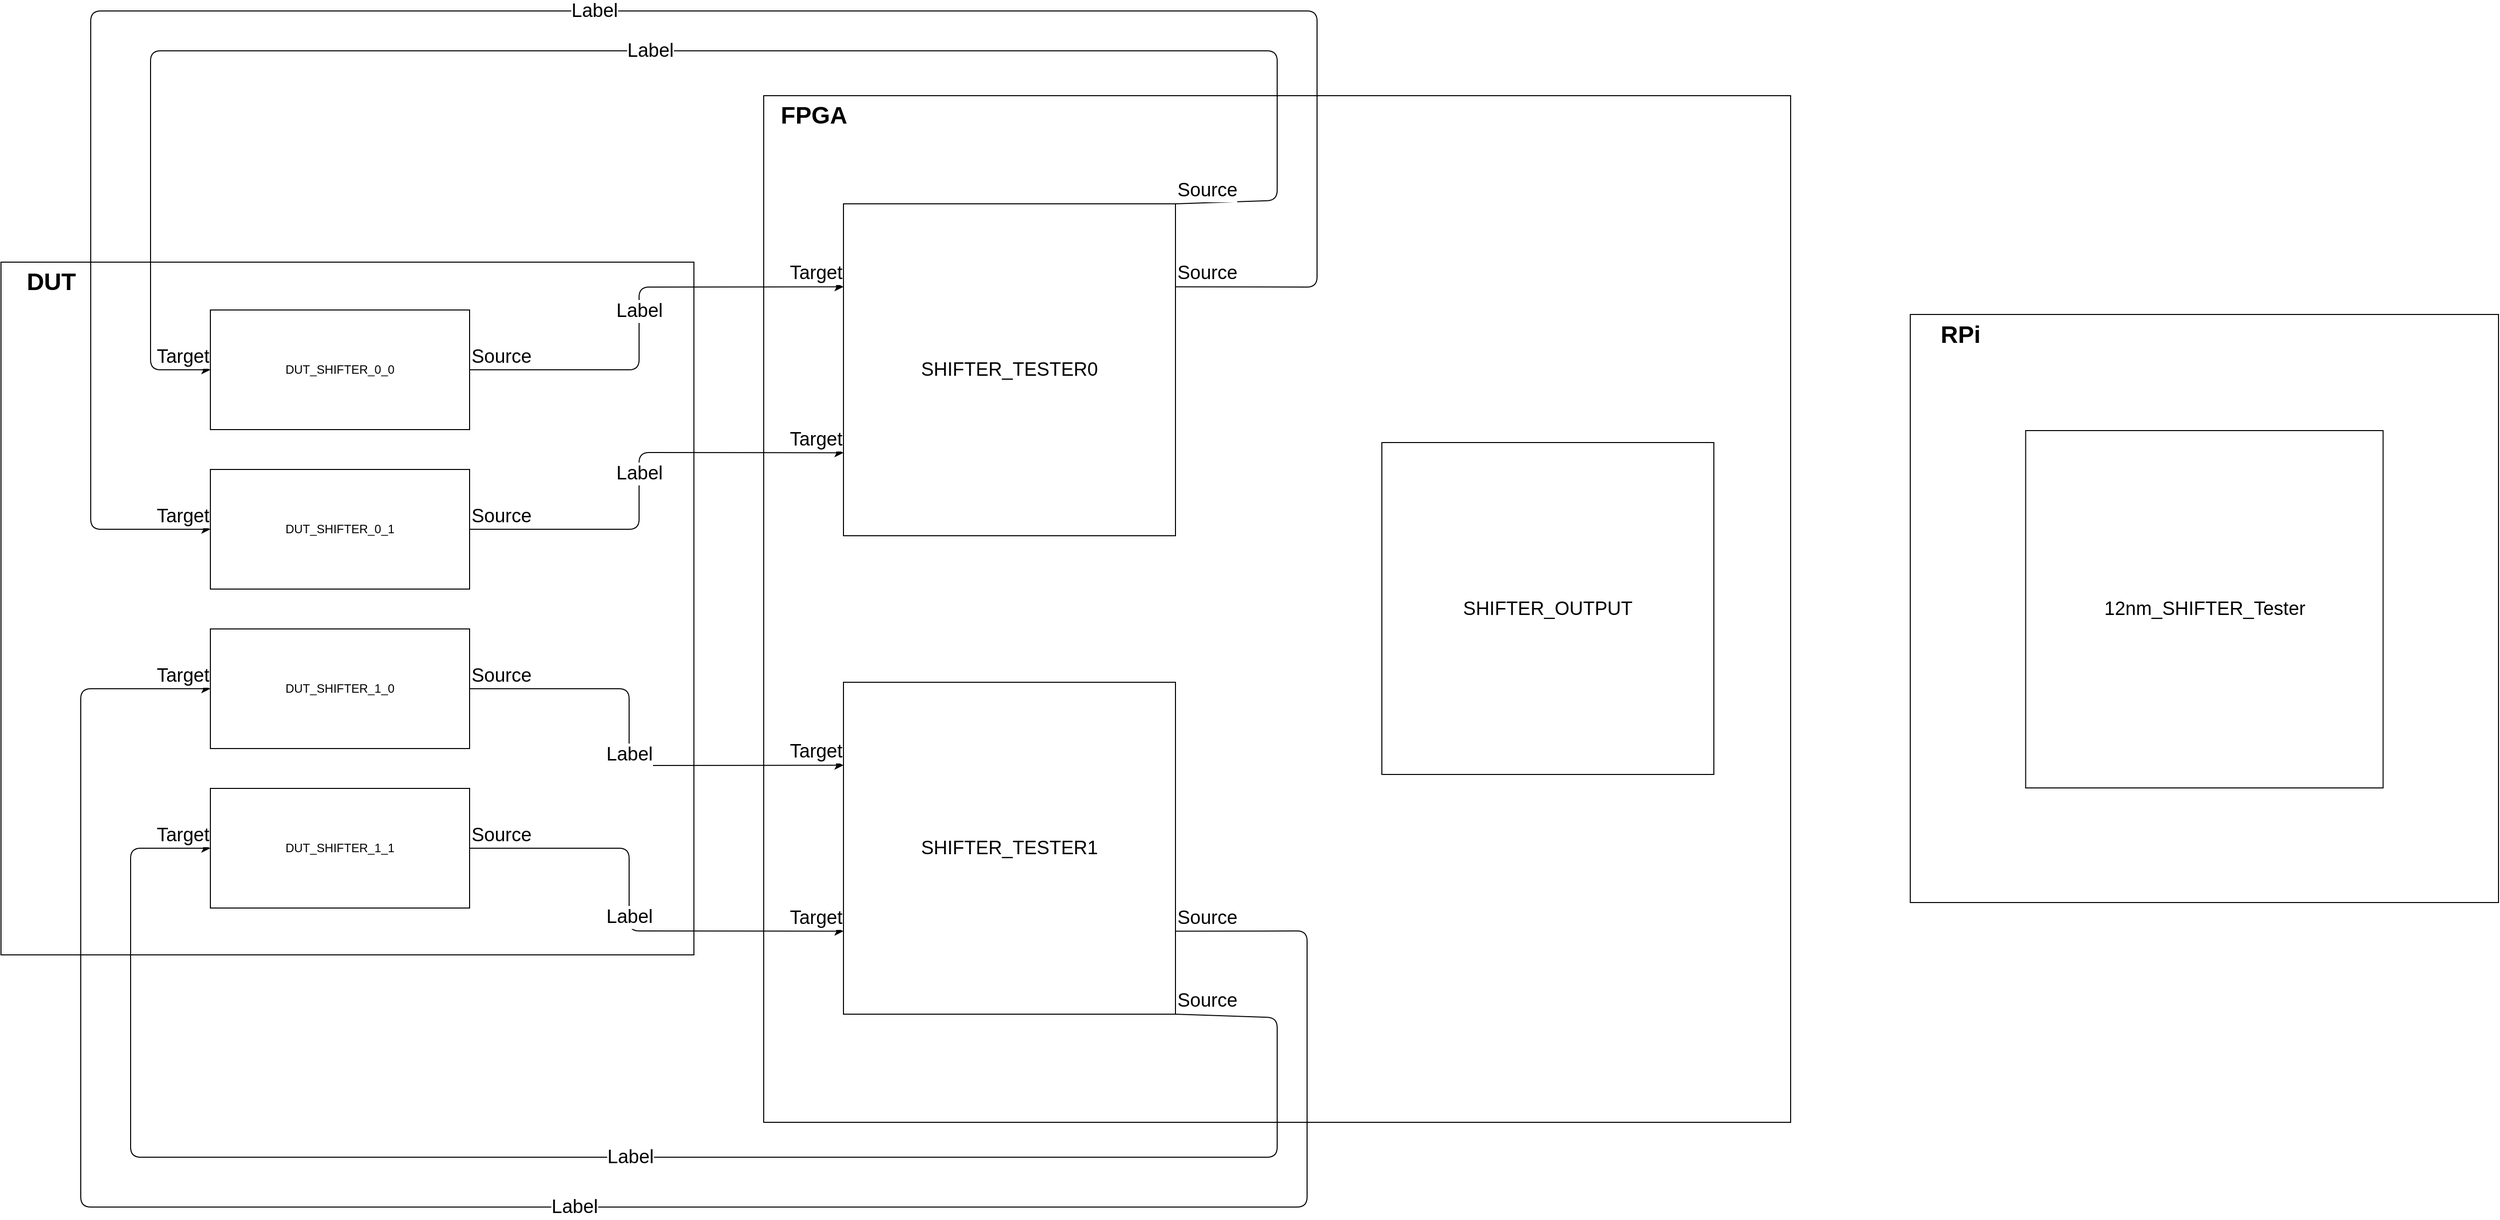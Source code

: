 <mxfile>
    <diagram id="ezDw3SVe5yeL0uPRfTzG" name="Page-1">
        <mxGraphModel dx="1717" dy="1206" grid="1" gridSize="10" guides="1" tooltips="1" connect="1" arrows="1" fold="1" page="1" pageScale="1" pageWidth="3300" pageHeight="2339" math="0" shadow="0">
            <root>
                <mxCell id="0"/>
                <mxCell id="1" parent="0"/>
                <mxCell id="14" value="" style="whiteSpace=wrap;html=1;aspect=fixed;fontSize=19;" vertex="1" parent="1">
                    <mxGeometry x="250" y="822" width="695" height="695" as="geometry"/>
                </mxCell>
                <mxCell id="4" value="DUT_SHIFTER_0_1" style="rounded=0;whiteSpace=wrap;html=1;" vertex="1" parent="1">
                    <mxGeometry x="460" y="1030" width="260" height="120" as="geometry"/>
                </mxCell>
                <mxCell id="5" value="DUT_SHIFTER_0_0" style="rounded=0;whiteSpace=wrap;html=1;" vertex="1" parent="1">
                    <mxGeometry x="460" y="870" width="260" height="120" as="geometry"/>
                </mxCell>
                <mxCell id="6" value="" style="whiteSpace=wrap;html=1;aspect=fixed;align=center;" vertex="1" parent="1">
                    <mxGeometry x="1015" y="655" width="1030" height="1030" as="geometry"/>
                </mxCell>
                <mxCell id="7" value="FPGA" style="text;strokeColor=none;fillColor=none;html=1;fontSize=24;fontStyle=1;verticalAlign=middle;align=center;" vertex="1" parent="1">
                    <mxGeometry x="1015" y="655" width="100" height="40" as="geometry"/>
                </mxCell>
                <mxCell id="8" value="&lt;font style=&quot;font-size: 19px;&quot;&gt;SHIFTER_TESTER0&lt;/font&gt;" style="whiteSpace=wrap;html=1;aspect=fixed;" vertex="1" parent="1">
                    <mxGeometry x="1095" y="763.5" width="333" height="333" as="geometry"/>
                </mxCell>
                <mxCell id="10" value="&lt;span style=&quot;font-size: 19px;&quot;&gt;SHIFTER_OUTPUT&lt;/span&gt;" style="whiteSpace=wrap;html=1;aspect=fixed;" vertex="1" parent="1">
                    <mxGeometry x="1635" y="1003" width="333" height="333" as="geometry"/>
                </mxCell>
                <mxCell id="11" value="" style="whiteSpace=wrap;html=1;aspect=fixed;fontSize=19;" vertex="1" parent="1">
                    <mxGeometry x="2165" y="874.5" width="590" height="590" as="geometry"/>
                </mxCell>
                <mxCell id="12" value="12nm_SHIFTER_Tester" style="whiteSpace=wrap;html=1;aspect=fixed;fontSize=19;" vertex="1" parent="1">
                    <mxGeometry x="2280.75" y="991" width="358.5" height="358.5" as="geometry"/>
                </mxCell>
                <mxCell id="13" value="RPi" style="text;strokeColor=none;fillColor=none;html=1;fontSize=24;fontStyle=1;verticalAlign=middle;align=center;" vertex="1" parent="1">
                    <mxGeometry x="2165" y="874.5" width="100" height="40" as="geometry"/>
                </mxCell>
                <mxCell id="15" value="DUT" style="text;strokeColor=none;fillColor=none;html=1;fontSize=24;fontStyle=1;verticalAlign=middle;align=center;" vertex="1" parent="1">
                    <mxGeometry x="250" y="822" width="100" height="40" as="geometry"/>
                </mxCell>
                <mxCell id="30" value="DUT_SHIFTER_1_1" style="rounded=0;whiteSpace=wrap;html=1;" vertex="1" parent="1">
                    <mxGeometry x="460" y="1350" width="260" height="120" as="geometry"/>
                </mxCell>
                <mxCell id="31" value="DUT_SHIFTER_1_0" style="rounded=0;whiteSpace=wrap;html=1;" vertex="1" parent="1">
                    <mxGeometry x="460" y="1190" width="260" height="120" as="geometry"/>
                </mxCell>
                <mxCell id="32" value="&lt;font style=&quot;font-size: 19px;&quot;&gt;SHIFTER_TESTER1&lt;/font&gt;" style="whiteSpace=wrap;html=1;aspect=fixed;" vertex="1" parent="1">
                    <mxGeometry x="1095" y="1243.5" width="333" height="333" as="geometry"/>
                </mxCell>
                <mxCell id="33" value="" style="endArrow=classic;html=1;fontSize=19;exitX=1;exitY=0.75;exitDx=0;exitDy=0;entryX=0;entryY=0.5;entryDx=0;entryDy=0;" edge="1" parent="1" source="32" target="31">
                    <mxGeometry relative="1" as="geometry">
                        <mxPoint x="1190" y="1330" as="sourcePoint"/>
                        <mxPoint x="1350" y="1330" as="targetPoint"/>
                        <Array as="points">
                            <mxPoint x="1560" y="1493"/>
                            <mxPoint x="1560" y="1770"/>
                            <mxPoint x="330" y="1770"/>
                            <mxPoint x="330" y="1250"/>
                        </Array>
                    </mxGeometry>
                </mxCell>
                <mxCell id="34" value="Label" style="edgeLabel;resizable=0;html=1;align=center;verticalAlign=middle;fontSize=19;" connectable="0" vertex="1" parent="33">
                    <mxGeometry relative="1" as="geometry"/>
                </mxCell>
                <mxCell id="35" value="Source" style="edgeLabel;resizable=0;html=1;align=left;verticalAlign=bottom;fontSize=19;" connectable="0" vertex="1" parent="33">
                    <mxGeometry x="-1" relative="1" as="geometry"/>
                </mxCell>
                <mxCell id="36" value="Target" style="edgeLabel;resizable=0;html=1;align=right;verticalAlign=bottom;fontSize=19;" connectable="0" vertex="1" parent="33">
                    <mxGeometry x="1" relative="1" as="geometry"/>
                </mxCell>
                <mxCell id="37" value="" style="endArrow=classic;html=1;fontSize=19;exitX=1;exitY=1;exitDx=0;exitDy=0;entryX=0;entryY=0.5;entryDx=0;entryDy=0;" edge="1" parent="1" source="32" target="30">
                    <mxGeometry relative="1" as="geometry">
                        <mxPoint x="970" y="1280" as="sourcePoint"/>
                        <mxPoint x="1130" y="1280" as="targetPoint"/>
                        <Array as="points">
                            <mxPoint x="1530" y="1580"/>
                            <mxPoint x="1530" y="1720"/>
                            <mxPoint x="380" y="1720"/>
                            <mxPoint x="380" y="1410"/>
                        </Array>
                    </mxGeometry>
                </mxCell>
                <mxCell id="38" value="Label" style="edgeLabel;resizable=0;html=1;align=center;verticalAlign=middle;fontSize=19;" connectable="0" vertex="1" parent="37">
                    <mxGeometry relative="1" as="geometry"/>
                </mxCell>
                <mxCell id="39" value="Source" style="edgeLabel;resizable=0;html=1;align=left;verticalAlign=bottom;fontSize=19;" connectable="0" vertex="1" parent="37">
                    <mxGeometry x="-1" relative="1" as="geometry"/>
                </mxCell>
                <mxCell id="40" value="Target" style="edgeLabel;resizable=0;html=1;align=right;verticalAlign=bottom;fontSize=19;" connectable="0" vertex="1" parent="37">
                    <mxGeometry x="1" relative="1" as="geometry"/>
                </mxCell>
                <mxCell id="41" value="" style="endArrow=classic;html=1;fontSize=19;exitX=1;exitY=0.5;exitDx=0;exitDy=0;entryX=0;entryY=0.75;entryDx=0;entryDy=0;" edge="1" parent="1" source="30" target="32">
                    <mxGeometry relative="1" as="geometry">
                        <mxPoint x="970" y="1430" as="sourcePoint"/>
                        <mxPoint x="1130" y="1430" as="targetPoint"/>
                        <Array as="points">
                            <mxPoint x="880" y="1410"/>
                            <mxPoint x="880" y="1493"/>
                        </Array>
                    </mxGeometry>
                </mxCell>
                <mxCell id="42" value="Label" style="edgeLabel;resizable=0;html=1;align=center;verticalAlign=middle;fontSize=19;" connectable="0" vertex="1" parent="41">
                    <mxGeometry relative="1" as="geometry"/>
                </mxCell>
                <mxCell id="43" value="Source" style="edgeLabel;resizable=0;html=1;align=left;verticalAlign=bottom;fontSize=19;" connectable="0" vertex="1" parent="41">
                    <mxGeometry x="-1" relative="1" as="geometry"/>
                </mxCell>
                <mxCell id="44" value="Target" style="edgeLabel;resizable=0;html=1;align=right;verticalAlign=bottom;fontSize=19;" connectable="0" vertex="1" parent="41">
                    <mxGeometry x="1" relative="1" as="geometry"/>
                </mxCell>
                <mxCell id="45" value="" style="endArrow=classic;html=1;fontSize=19;exitX=1;exitY=0.5;exitDx=0;exitDy=0;entryX=0;entryY=0.25;entryDx=0;entryDy=0;" edge="1" parent="1" source="31" target="32">
                    <mxGeometry relative="1" as="geometry">
                        <mxPoint x="970" y="1430" as="sourcePoint"/>
                        <mxPoint x="1130" y="1430" as="targetPoint"/>
                        <Array as="points">
                            <mxPoint x="880" y="1250"/>
                            <mxPoint x="880" y="1327"/>
                        </Array>
                    </mxGeometry>
                </mxCell>
                <mxCell id="46" value="Label" style="edgeLabel;resizable=0;html=1;align=center;verticalAlign=middle;fontSize=19;" connectable="0" vertex="1" parent="45">
                    <mxGeometry relative="1" as="geometry"/>
                </mxCell>
                <mxCell id="47" value="Source" style="edgeLabel;resizable=0;html=1;align=left;verticalAlign=bottom;fontSize=19;" connectable="0" vertex="1" parent="45">
                    <mxGeometry x="-1" relative="1" as="geometry"/>
                </mxCell>
                <mxCell id="48" value="Target" style="edgeLabel;resizable=0;html=1;align=right;verticalAlign=bottom;fontSize=19;" connectable="0" vertex="1" parent="45">
                    <mxGeometry x="1" relative="1" as="geometry"/>
                </mxCell>
                <mxCell id="49" value="" style="endArrow=classic;html=1;fontSize=19;exitX=1;exitY=0.25;exitDx=0;exitDy=0;entryX=0;entryY=0.5;entryDx=0;entryDy=0;" edge="1" parent="1" source="8" target="4">
                    <mxGeometry relative="1" as="geometry">
                        <mxPoint x="970" y="970" as="sourcePoint"/>
                        <mxPoint x="1130" y="970" as="targetPoint"/>
                        <Array as="points">
                            <mxPoint x="1570" y="847"/>
                            <mxPoint x="1570" y="570"/>
                            <mxPoint x="340" y="570"/>
                            <mxPoint x="340" y="1090"/>
                        </Array>
                    </mxGeometry>
                </mxCell>
                <mxCell id="50" value="Label" style="edgeLabel;resizable=0;html=1;align=center;verticalAlign=middle;fontSize=19;" connectable="0" vertex="1" parent="49">
                    <mxGeometry relative="1" as="geometry"/>
                </mxCell>
                <mxCell id="51" value="Source" style="edgeLabel;resizable=0;html=1;align=left;verticalAlign=bottom;fontSize=19;" connectable="0" vertex="1" parent="49">
                    <mxGeometry x="-1" relative="1" as="geometry"/>
                </mxCell>
                <mxCell id="52" value="Target" style="edgeLabel;resizable=0;html=1;align=right;verticalAlign=bottom;fontSize=19;" connectable="0" vertex="1" parent="49">
                    <mxGeometry x="1" relative="1" as="geometry"/>
                </mxCell>
                <mxCell id="53" value="" style="endArrow=classic;html=1;fontSize=19;exitX=1;exitY=0;exitDx=0;exitDy=0;entryX=0;entryY=0.5;entryDx=0;entryDy=0;" edge="1" parent="1" source="8" target="5">
                    <mxGeometry relative="1" as="geometry">
                        <mxPoint x="970" y="970" as="sourcePoint"/>
                        <mxPoint x="1130" y="970" as="targetPoint"/>
                        <Array as="points">
                            <mxPoint x="1530" y="760"/>
                            <mxPoint x="1530" y="610"/>
                            <mxPoint x="400" y="610"/>
                            <mxPoint x="400" y="930"/>
                        </Array>
                    </mxGeometry>
                </mxCell>
                <mxCell id="54" value="Label" style="edgeLabel;resizable=0;html=1;align=center;verticalAlign=middle;fontSize=19;" connectable="0" vertex="1" parent="53">
                    <mxGeometry relative="1" as="geometry"/>
                </mxCell>
                <mxCell id="55" value="Source" style="edgeLabel;resizable=0;html=1;align=left;verticalAlign=bottom;fontSize=19;" connectable="0" vertex="1" parent="53">
                    <mxGeometry x="-1" relative="1" as="geometry"/>
                </mxCell>
                <mxCell id="56" value="Target" style="edgeLabel;resizable=0;html=1;align=right;verticalAlign=bottom;fontSize=19;" connectable="0" vertex="1" parent="53">
                    <mxGeometry x="1" relative="1" as="geometry"/>
                </mxCell>
                <mxCell id="57" value="" style="endArrow=classic;html=1;fontSize=19;exitX=1;exitY=0.5;exitDx=0;exitDy=0;entryX=0;entryY=0.25;entryDx=0;entryDy=0;" edge="1" parent="1" source="5" target="8">
                    <mxGeometry relative="1" as="geometry">
                        <mxPoint x="970" y="970" as="sourcePoint"/>
                        <mxPoint x="1130" y="970" as="targetPoint"/>
                        <Array as="points">
                            <mxPoint x="890" y="930"/>
                            <mxPoint x="890" y="847"/>
                        </Array>
                    </mxGeometry>
                </mxCell>
                <mxCell id="58" value="Label" style="edgeLabel;resizable=0;html=1;align=center;verticalAlign=middle;fontSize=19;" connectable="0" vertex="1" parent="57">
                    <mxGeometry relative="1" as="geometry"/>
                </mxCell>
                <mxCell id="59" value="Source" style="edgeLabel;resizable=0;html=1;align=left;verticalAlign=bottom;fontSize=19;" connectable="0" vertex="1" parent="57">
                    <mxGeometry x="-1" relative="1" as="geometry"/>
                </mxCell>
                <mxCell id="60" value="Target" style="edgeLabel;resizable=0;html=1;align=right;verticalAlign=bottom;fontSize=19;" connectable="0" vertex="1" parent="57">
                    <mxGeometry x="1" relative="1" as="geometry"/>
                </mxCell>
                <mxCell id="61" value="" style="endArrow=classic;html=1;fontSize=19;exitX=1;exitY=0.5;exitDx=0;exitDy=0;entryX=0;entryY=0.75;entryDx=0;entryDy=0;" edge="1" parent="1" source="4" target="8">
                    <mxGeometry relative="1" as="geometry">
                        <mxPoint x="970" y="970" as="sourcePoint"/>
                        <mxPoint x="1130" y="970" as="targetPoint"/>
                        <Array as="points">
                            <mxPoint x="890" y="1090"/>
                            <mxPoint x="890" y="1013"/>
                        </Array>
                    </mxGeometry>
                </mxCell>
                <mxCell id="62" value="Label" style="edgeLabel;resizable=0;html=1;align=center;verticalAlign=middle;fontSize=19;" connectable="0" vertex="1" parent="61">
                    <mxGeometry relative="1" as="geometry"/>
                </mxCell>
                <mxCell id="63" value="Source" style="edgeLabel;resizable=0;html=1;align=left;verticalAlign=bottom;fontSize=19;" connectable="0" vertex="1" parent="61">
                    <mxGeometry x="-1" relative="1" as="geometry"/>
                </mxCell>
                <mxCell id="64" value="Target" style="edgeLabel;resizable=0;html=1;align=right;verticalAlign=bottom;fontSize=19;" connectable="0" vertex="1" parent="61">
                    <mxGeometry x="1" relative="1" as="geometry"/>
                </mxCell>
            </root>
        </mxGraphModel>
    </diagram>
</mxfile>
